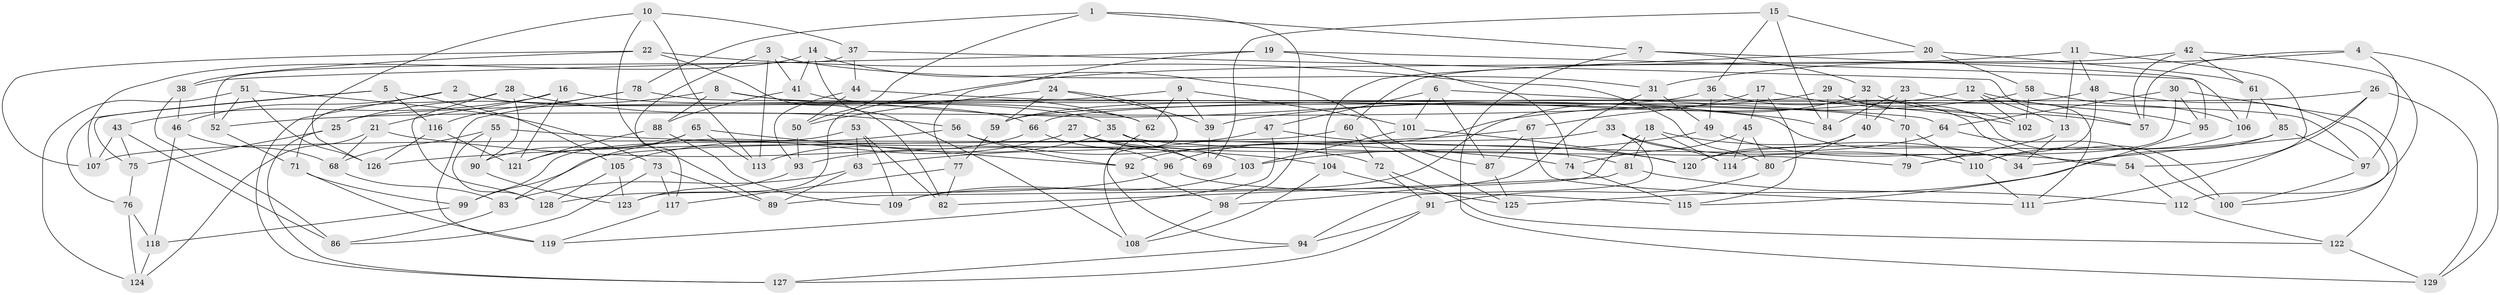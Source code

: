 // Generated by graph-tools (version 1.1) at 2025/50/03/09/25 03:50:45]
// undirected, 129 vertices, 258 edges
graph export_dot {
graph [start="1"]
  node [color=gray90,style=filled];
  1;
  2;
  3;
  4;
  5;
  6;
  7;
  8;
  9;
  10;
  11;
  12;
  13;
  14;
  15;
  16;
  17;
  18;
  19;
  20;
  21;
  22;
  23;
  24;
  25;
  26;
  27;
  28;
  29;
  30;
  31;
  32;
  33;
  34;
  35;
  36;
  37;
  38;
  39;
  40;
  41;
  42;
  43;
  44;
  45;
  46;
  47;
  48;
  49;
  50;
  51;
  52;
  53;
  54;
  55;
  56;
  57;
  58;
  59;
  60;
  61;
  62;
  63;
  64;
  65;
  66;
  67;
  68;
  69;
  70;
  71;
  72;
  73;
  74;
  75;
  76;
  77;
  78;
  79;
  80;
  81;
  82;
  83;
  84;
  85;
  86;
  87;
  88;
  89;
  90;
  91;
  92;
  93;
  94;
  95;
  96;
  97;
  98;
  99;
  100;
  101;
  102;
  103;
  104;
  105;
  106;
  107;
  108;
  109;
  110;
  111;
  112;
  113;
  114;
  115;
  116;
  117;
  118;
  119;
  120;
  121;
  122;
  123;
  124;
  125;
  126;
  127;
  128;
  129;
  1 -- 98;
  1 -- 7;
  1 -- 78;
  1 -- 50;
  2 -- 35;
  2 -- 66;
  2 -- 127;
  2 -- 46;
  3 -- 31;
  3 -- 113;
  3 -- 117;
  3 -- 41;
  4 -- 129;
  4 -- 57;
  4 -- 97;
  4 -- 31;
  5 -- 105;
  5 -- 76;
  5 -- 116;
  5 -- 75;
  6 -- 87;
  6 -- 47;
  6 -- 64;
  6 -- 101;
  7 -- 32;
  7 -- 95;
  7 -- 129;
  8 -- 34;
  8 -- 25;
  8 -- 88;
  8 -- 62;
  9 -- 39;
  9 -- 62;
  9 -- 25;
  9 -- 101;
  10 -- 37;
  10 -- 89;
  10 -- 113;
  10 -- 126;
  11 -- 48;
  11 -- 54;
  11 -- 123;
  11 -- 13;
  12 -- 102;
  12 -- 95;
  12 -- 13;
  12 -- 39;
  13 -- 34;
  13 -- 79;
  14 -- 107;
  14 -- 108;
  14 -- 41;
  14 -- 87;
  15 -- 36;
  15 -- 20;
  15 -- 84;
  15 -- 69;
  16 -- 43;
  16 -- 62;
  16 -- 21;
  16 -- 121;
  17 -- 67;
  17 -- 102;
  17 -- 115;
  17 -- 45;
  18 -- 34;
  18 -- 89;
  18 -- 81;
  18 -- 114;
  19 -- 106;
  19 -- 77;
  19 -- 38;
  19 -- 74;
  20 -- 104;
  20 -- 61;
  20 -- 58;
  21 -- 104;
  21 -- 124;
  21 -- 68;
  22 -- 38;
  22 -- 107;
  22 -- 82;
  22 -- 80;
  23 -- 84;
  23 -- 111;
  23 -- 70;
  23 -- 40;
  24 -- 59;
  24 -- 50;
  24 -- 39;
  24 -- 108;
  25 -- 75;
  25 -- 127;
  26 -- 34;
  26 -- 66;
  26 -- 129;
  26 -- 111;
  27 -- 81;
  27 -- 105;
  27 -- 69;
  27 -- 103;
  28 -- 90;
  28 -- 56;
  28 -- 71;
  28 -- 128;
  29 -- 100;
  29 -- 84;
  29 -- 102;
  29 -- 52;
  30 -- 64;
  30 -- 95;
  30 -- 122;
  30 -- 114;
  31 -- 98;
  31 -- 49;
  32 -- 109;
  32 -- 40;
  32 -- 57;
  33 -- 99;
  33 -- 94;
  33 -- 114;
  33 -- 110;
  35 -- 79;
  35 -- 93;
  35 -- 69;
  36 -- 49;
  36 -- 54;
  36 -- 59;
  37 -- 44;
  37 -- 52;
  37 -- 57;
  38 -- 86;
  38 -- 46;
  39 -- 69;
  40 -- 120;
  40 -- 80;
  41 -- 88;
  41 -- 84;
  42 -- 57;
  42 -- 112;
  42 -- 61;
  42 -- 60;
  43 -- 75;
  43 -- 107;
  43 -- 86;
  44 -- 93;
  44 -- 50;
  44 -- 70;
  45 -- 74;
  45 -- 80;
  45 -- 114;
  46 -- 118;
  46 -- 68;
  47 -- 119;
  47 -- 63;
  47 -- 120;
  48 -- 79;
  48 -- 59;
  48 -- 100;
  49 -- 103;
  49 -- 54;
  50 -- 93;
  51 -- 52;
  51 -- 126;
  51 -- 124;
  51 -- 73;
  52 -- 71;
  53 -- 99;
  53 -- 63;
  53 -- 109;
  53 -- 82;
  54 -- 112;
  55 -- 128;
  55 -- 90;
  55 -- 74;
  55 -- 68;
  56 -- 83;
  56 -- 92;
  56 -- 72;
  58 -- 106;
  58 -- 96;
  58 -- 102;
  59 -- 77;
  60 -- 72;
  60 -- 107;
  60 -- 125;
  61 -- 85;
  61 -- 106;
  62 -- 94;
  63 -- 83;
  63 -- 89;
  64 -- 92;
  64 -- 100;
  65 -- 90;
  65 -- 113;
  65 -- 92;
  65 -- 121;
  66 -- 96;
  66 -- 113;
  67 -- 111;
  67 -- 126;
  67 -- 87;
  68 -- 83;
  70 -- 79;
  70 -- 110;
  71 -- 99;
  71 -- 119;
  72 -- 122;
  72 -- 91;
  73 -- 89;
  73 -- 86;
  73 -- 117;
  74 -- 115;
  75 -- 76;
  76 -- 124;
  76 -- 118;
  77 -- 117;
  77 -- 82;
  78 -- 97;
  78 -- 119;
  78 -- 116;
  80 -- 91;
  81 -- 112;
  81 -- 82;
  83 -- 86;
  85 -- 120;
  85 -- 125;
  85 -- 97;
  87 -- 125;
  88 -- 109;
  88 -- 121;
  90 -- 123;
  91 -- 127;
  91 -- 94;
  92 -- 98;
  93 -- 123;
  94 -- 127;
  95 -- 115;
  96 -- 115;
  96 -- 128;
  97 -- 100;
  98 -- 108;
  99 -- 118;
  101 -- 120;
  101 -- 103;
  103 -- 109;
  104 -- 108;
  104 -- 125;
  105 -- 123;
  105 -- 128;
  106 -- 110;
  110 -- 111;
  112 -- 122;
  116 -- 121;
  116 -- 126;
  117 -- 119;
  118 -- 124;
  122 -- 129;
}
